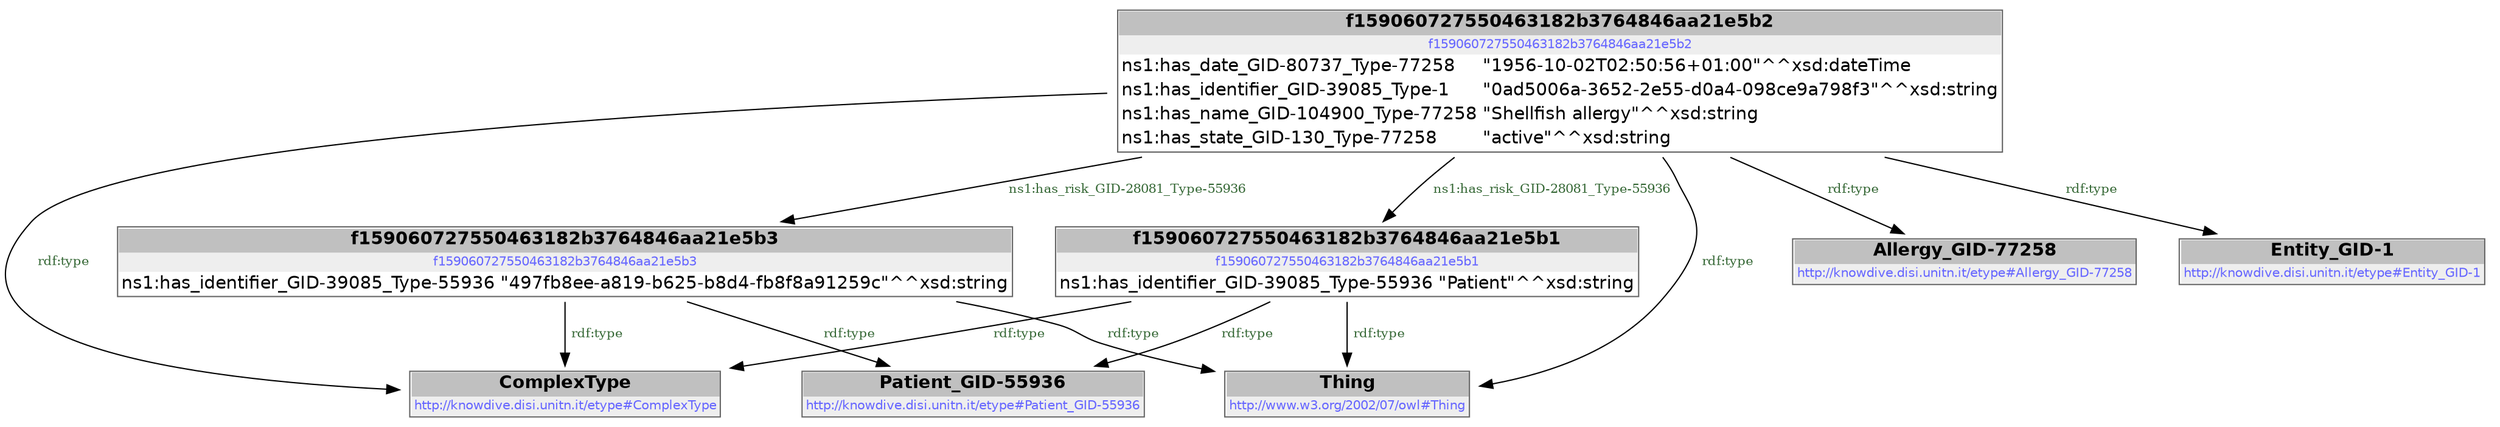 digraph { 
 node [ fontname="DejaVu Sans" ] ; 
	node0 -> node1 [ color=BLACK, label=< <font point-size='10' color='#336633'>rdf:type</font> > ] ;
	node0 -> node4 [ color=BLACK, label=< <font point-size='10' color='#336633'>rdf:type</font> > ] ;
	node2 -> node4 [ color=BLACK, label=< <font point-size='10' color='#336633'>rdf:type</font> > ] ;
	node0 -> node5 [ color=BLACK, label=< <font point-size='10' color='#336633'>rdf:type</font> > ] ;
	node2 -> node1 [ color=BLACK, label=< <font point-size='10' color='#336633'>rdf:type</font> > ] ;
	node3 -> node4 [ color=BLACK, label=< <font point-size='10' color='#336633'>rdf:type</font> > ] ;
	node2 -> node5 [ color=BLACK, label=< <font point-size='10' color='#336633'>rdf:type</font> > ] ;
	node3 -> node1 [ color=BLACK, label=< <font point-size='10' color='#336633'>rdf:type</font> > ] ;
	node3 -> node6 [ color=BLACK, label=< <font point-size='10' color='#336633'>rdf:type</font> > ] ;
	node3 -> node2 [ color=BLACK, label=< <font point-size='10' color='#336633'>ns1:has_risk_GID-28081_Type-55936</font> > ] ;
	node3 -> node7 [ color=BLACK, label=< <font point-size='10' color='#336633'>rdf:type</font> > ] ;
	node3 -> node0 [ color=BLACK, label=< <font point-size='10' color='#336633'>ns1:has_risk_GID-28081_Type-55936</font> > ] ;
# f159060727550463182b3764846aa21e5b1 node0
node0 [ shape=none, color=black label=< <table color='#666666' cellborder='0' cellspacing='0' border='1'><tr><td colspan='2' bgcolor='grey'><B>f159060727550463182b3764846aa21e5b1</B></td></tr><tr><td href='f159060727550463182b3764846aa21e5b1' bgcolor='#eeeeee' colspan='2'><font point-size='10' color='#6666ff'>f159060727550463182b3764846aa21e5b1</font></td></tr><tr><td align='left'>ns1:has_identifier_GID-39085_Type-55936</td><td align='left'>&quot;Patient&quot;^^xsd:string</td></tr></table> > ] 
# http://www.w3.org/2002/07/owl#Thing node1
node1 [ shape=none, color=black label=< <table color='#666666' cellborder='0' cellspacing='0' border='1'><tr><td colspan='2' bgcolor='grey'><B>Thing</B></td></tr><tr><td href='http://www.w3.org/2002/07/owl#Thing' bgcolor='#eeeeee' colspan='2'><font point-size='10' color='#6666ff'>http://www.w3.org/2002/07/owl#Thing</font></td></tr></table> > ] 
# f159060727550463182b3764846aa21e5b3 node2
node2 [ shape=none, color=black label=< <table color='#666666' cellborder='0' cellspacing='0' border='1'><tr><td colspan='2' bgcolor='grey'><B>f159060727550463182b3764846aa21e5b3</B></td></tr><tr><td href='f159060727550463182b3764846aa21e5b3' bgcolor='#eeeeee' colspan='2'><font point-size='10' color='#6666ff'>f159060727550463182b3764846aa21e5b3</font></td></tr><tr><td align='left'>ns1:has_identifier_GID-39085_Type-55936</td><td align='left'>&quot;497fb8ee-a819-b625-b8d4-fb8f8a91259c&quot;^^xsd:string</td></tr></table> > ] 
# f159060727550463182b3764846aa21e5b2 node3
node3 [ shape=none, color=black label=< <table color='#666666' cellborder='0' cellspacing='0' border='1'><tr><td colspan='2' bgcolor='grey'><B>f159060727550463182b3764846aa21e5b2</B></td></tr><tr><td href='f159060727550463182b3764846aa21e5b2' bgcolor='#eeeeee' colspan='2'><font point-size='10' color='#6666ff'>f159060727550463182b3764846aa21e5b2</font></td></tr><tr><td align='left'>ns1:has_date_GID-80737_Type-77258</td><td align='left'>&quot;1956-10-02T02:50:56+01:00&quot;^^xsd:dateTime</td></tr><tr><td align='left'>ns1:has_identifier_GID-39085_Type-1</td><td align='left'>&quot;0ad5006a-3652-2e55-d0a4-098ce9a798f3&quot;^^xsd:string</td></tr><tr><td align='left'>ns1:has_name_GID-104900_Type-77258</td><td align='left'>&quot;Shellfish allergy&quot;^^xsd:string</td></tr><tr><td align='left'>ns1:has_state_GID-130_Type-77258</td><td align='left'>&quot;active&quot;^^xsd:string</td></tr></table> > ] 
# http://knowdive.disi.unitn.it/etype#ComplexType node4
node4 [ shape=none, color=black label=< <table color='#666666' cellborder='0' cellspacing='0' border='1'><tr><td colspan='2' bgcolor='grey'><B>ComplexType</B></td></tr><tr><td href='http://knowdive.disi.unitn.it/etype#ComplexType' bgcolor='#eeeeee' colspan='2'><font point-size='10' color='#6666ff'>http://knowdive.disi.unitn.it/etype#ComplexType</font></td></tr></table> > ] 
# http://knowdive.disi.unitn.it/etype#Patient_GID-55936 node5
node5 [ shape=none, color=black label=< <table color='#666666' cellborder='0' cellspacing='0' border='1'><tr><td colspan='2' bgcolor='grey'><B>Patient_GID-55936</B></td></tr><tr><td href='http://knowdive.disi.unitn.it/etype#Patient_GID-55936' bgcolor='#eeeeee' colspan='2'><font point-size='10' color='#6666ff'>http://knowdive.disi.unitn.it/etype#Patient_GID-55936</font></td></tr></table> > ] 
# http://knowdive.disi.unitn.it/etype#Allergy_GID-77258 node6
node6 [ shape=none, color=black label=< <table color='#666666' cellborder='0' cellspacing='0' border='1'><tr><td colspan='2' bgcolor='grey'><B>Allergy_GID-77258</B></td></tr><tr><td href='http://knowdive.disi.unitn.it/etype#Allergy_GID-77258' bgcolor='#eeeeee' colspan='2'><font point-size='10' color='#6666ff'>http://knowdive.disi.unitn.it/etype#Allergy_GID-77258</font></td></tr></table> > ] 
# http://knowdive.disi.unitn.it/etype#Entity_GID-1 node7
node7 [ shape=none, color=black label=< <table color='#666666' cellborder='0' cellspacing='0' border='1'><tr><td colspan='2' bgcolor='grey'><B>Entity_GID-1</B></td></tr><tr><td href='http://knowdive.disi.unitn.it/etype#Entity_GID-1' bgcolor='#eeeeee' colspan='2'><font point-size='10' color='#6666ff'>http://knowdive.disi.unitn.it/etype#Entity_GID-1</font></td></tr></table> > ] 
}
